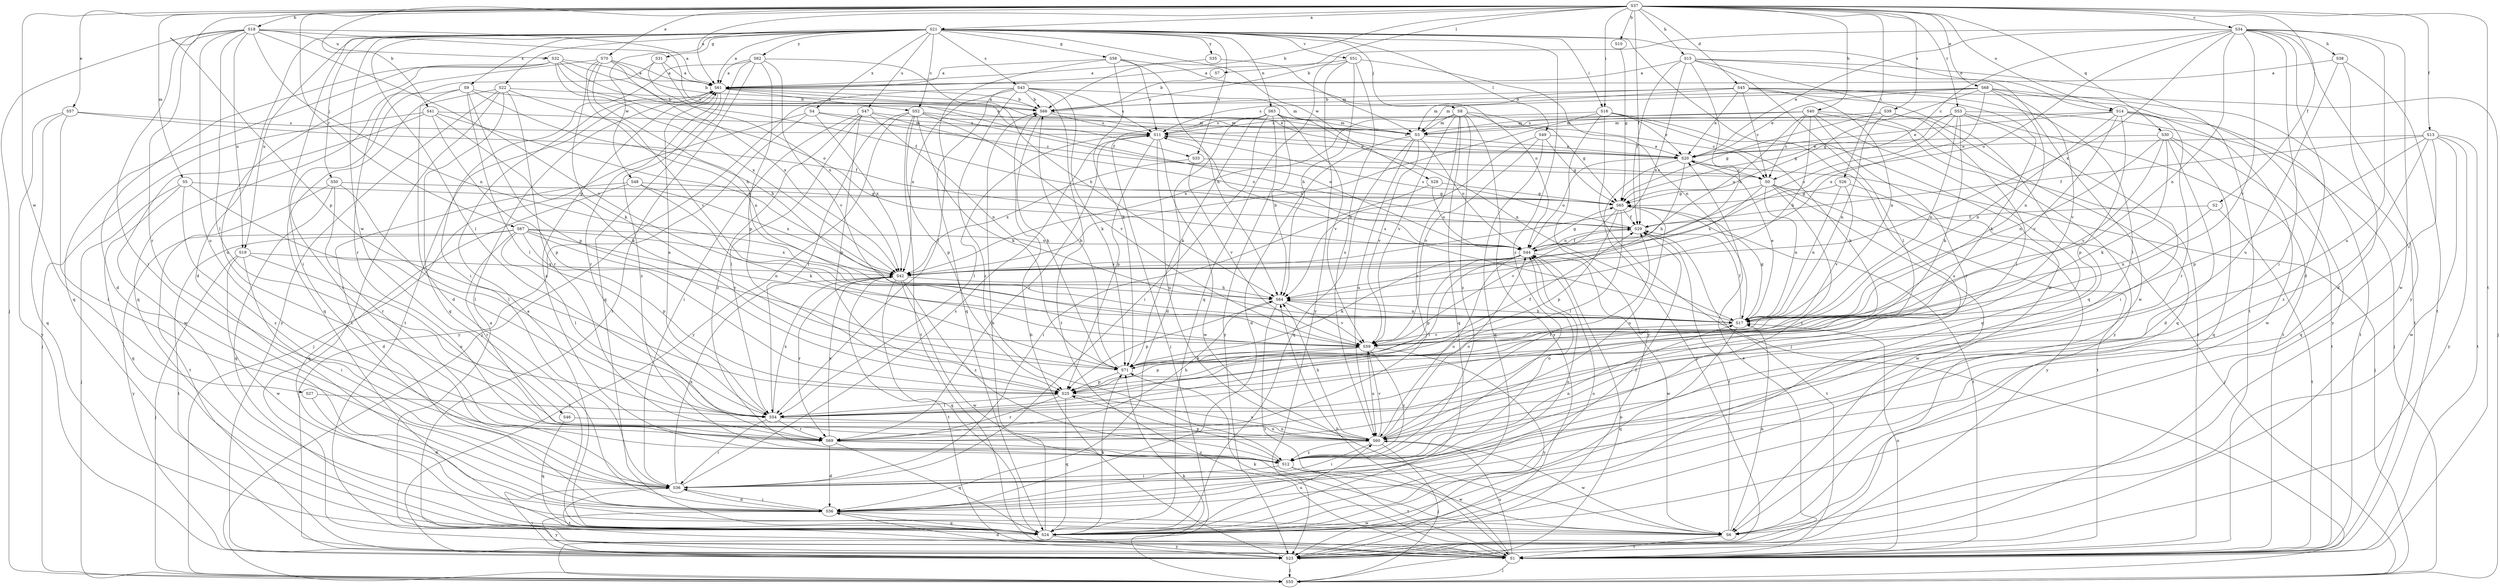 strict digraph  {
S37;
S21;
S61;
S18;
S10;
S41;
S66;
S34;
S52;
S0;
S45;
S56;
S57;
S68;
S70;
S20;
S13;
S2;
S29;
S58;
S31;
S65;
S15;
S40;
S38;
S64;
S26;
S16;
S36;
S50;
S8;
S55;
S71;
S7;
S49;
S54;
S5;
S3;
S63;
S17;
S14;
S44;
S25;
S30;
S24;
S53;
S67;
S69;
S39;
S43;
S11;
S1;
S22;
S47;
S19;
S32;
S60;
S51;
S33;
S59;
S27;
S48;
S28;
S46;
S6;
S4;
S9;
S42;
S62;
S35;
S23;
S12;
S37 -> S21  [label=a];
S37 -> S61  [label=a];
S37 -> S18  [label=b];
S37 -> S10  [label=b];
S37 -> S41  [label=b];
S37 -> S66  [label=b];
S37 -> S34  [label=c];
S37 -> S45  [label=d];
S37 -> S57  [label=e];
S37 -> S68  [label=e];
S37 -> S70  [label=e];
S37 -> S13  [label=f];
S37 -> S2  [label=f];
S37 -> S29  [label=f];
S37 -> S15  [label=h];
S37 -> S40  [label=h];
S37 -> S26  [label=i];
S37 -> S16  [label=i];
S37 -> S7  [label=l];
S37 -> S5  [label=m];
S37 -> S14  [label=o];
S37 -> S25  [label=p];
S37 -> S30  [label=q];
S37 -> S53  [label=r];
S37 -> S67  [label=r];
S37 -> S39  [label=s];
S37 -> S1  [label=t];
S37 -> S27  [label=w];
S21 -> S61  [label=a];
S21 -> S52  [label=c];
S21 -> S56  [label=d];
S21 -> S58  [label=g];
S21 -> S31  [label=g];
S21 -> S16  [label=i];
S21 -> S36  [label=i];
S21 -> S50  [label=j];
S21 -> S8  [label=j];
S21 -> S49  [label=l];
S21 -> S54  [label=l];
S21 -> S63  [label=n];
S21 -> S14  [label=o];
S21 -> S43  [label=s];
S21 -> S22  [label=u];
S21 -> S47  [label=u];
S21 -> S19  [label=u];
S21 -> S51  [label=v];
S21 -> S33  [label=v];
S21 -> S48  [label=w];
S21 -> S28  [label=w];
S21 -> S46  [label=w];
S21 -> S6  [label=w];
S21 -> S4  [label=x];
S21 -> S9  [label=x];
S21 -> S62  [label=y];
S21 -> S35  [label=y];
S21 -> S12  [label=z];
S61 -> S66  [label=b];
S61 -> S52  [label=c];
S61 -> S20  [label=e];
S61 -> S69  [label=r];
S61 -> S1  [label=t];
S61 -> S12  [label=z];
S18 -> S61  [label=a];
S18 -> S36  [label=i];
S18 -> S55  [label=j];
S18 -> S54  [label=l];
S18 -> S17  [label=n];
S18 -> S69  [label=r];
S18 -> S19  [label=u];
S18 -> S32  [label=u];
S18 -> S60  [label=u];
S18 -> S33  [label=v];
S18 -> S59  [label=v];
S10 -> S65  [label=g];
S41 -> S55  [label=j];
S41 -> S71  [label=k];
S41 -> S3  [label=m];
S41 -> S25  [label=p];
S41 -> S6  [label=w];
S41 -> S42  [label=x];
S66 -> S61  [label=a];
S66 -> S20  [label=e];
S66 -> S71  [label=k];
S66 -> S11  [label=s];
S34 -> S66  [label=b];
S34 -> S0  [label=c];
S34 -> S56  [label=d];
S34 -> S20  [label=e];
S34 -> S38  [label=h];
S34 -> S36  [label=i];
S34 -> S17  [label=n];
S34 -> S44  [label=o];
S34 -> S60  [label=u];
S34 -> S59  [label=v];
S34 -> S6  [label=w];
S34 -> S42  [label=x];
S34 -> S23  [label=y];
S52 -> S71  [label=k];
S52 -> S54  [label=l];
S52 -> S3  [label=m];
S52 -> S44  [label=o];
S52 -> S25  [label=p];
S52 -> S1  [label=t];
S52 -> S59  [label=v];
S52 -> S23  [label=y];
S0 -> S65  [label=g];
S0 -> S55  [label=j];
S0 -> S17  [label=n];
S0 -> S1  [label=t];
S0 -> S6  [label=w];
S0 -> S42  [label=x];
S0 -> S12  [label=z];
S45 -> S66  [label=b];
S45 -> S0  [label=c];
S45 -> S20  [label=e];
S45 -> S55  [label=j];
S45 -> S71  [label=k];
S45 -> S54  [label=l];
S45 -> S3  [label=m];
S45 -> S17  [label=n];
S45 -> S11  [label=s];
S56 -> S29  [label=f];
S56 -> S36  [label=i];
S56 -> S44  [label=o];
S56 -> S24  [label=q];
S56 -> S6  [label=w];
S56 -> S23  [label=y];
S57 -> S29  [label=f];
S57 -> S36  [label=i];
S57 -> S24  [label=q];
S57 -> S11  [label=s];
S57 -> S23  [label=y];
S68 -> S66  [label=b];
S68 -> S20  [label=e];
S68 -> S65  [label=g];
S68 -> S3  [label=m];
S68 -> S17  [label=n];
S68 -> S1  [label=t];
S68 -> S59  [label=v];
S68 -> S42  [label=x];
S68 -> S23  [label=y];
S70 -> S61  [label=a];
S70 -> S66  [label=b];
S70 -> S64  [label=h];
S70 -> S71  [label=k];
S70 -> S24  [label=q];
S70 -> S59  [label=v];
S70 -> S42  [label=x];
S20 -> S0  [label=c];
S20 -> S64  [label=h];
S20 -> S55  [label=j];
S20 -> S44  [label=o];
S20 -> S23  [label=y];
S13 -> S20  [label=e];
S13 -> S29  [label=f];
S13 -> S25  [label=p];
S13 -> S24  [label=q];
S13 -> S1  [label=t];
S13 -> S6  [label=w];
S13 -> S23  [label=y];
S13 -> S12  [label=z];
S2 -> S29  [label=f];
S2 -> S17  [label=n];
S2 -> S1  [label=t];
S29 -> S44  [label=o];
S29 -> S11  [label=s];
S29 -> S1  [label=t];
S58 -> S61  [label=a];
S58 -> S64  [label=h];
S58 -> S71  [label=k];
S58 -> S54  [label=l];
S58 -> S44  [label=o];
S58 -> S11  [label=s];
S31 -> S61  [label=a];
S31 -> S29  [label=f];
S31 -> S69  [label=r];
S31 -> S42  [label=x];
S65 -> S29  [label=f];
S65 -> S54  [label=l];
S65 -> S25  [label=p];
S65 -> S1  [label=t];
S65 -> S60  [label=u];
S65 -> S59  [label=v];
S15 -> S61  [label=a];
S15 -> S29  [label=f];
S15 -> S64  [label=h];
S15 -> S54  [label=l];
S15 -> S24  [label=q];
S15 -> S1  [label=t];
S15 -> S6  [label=w];
S15 -> S42  [label=x];
S40 -> S0  [label=c];
S40 -> S64  [label=h];
S40 -> S3  [label=m];
S40 -> S44  [label=o];
S40 -> S24  [label=q];
S40 -> S69  [label=r];
S40 -> S11  [label=s];
S40 -> S1  [label=t];
S40 -> S23  [label=y];
S38 -> S61  [label=a];
S38 -> S56  [label=d];
S38 -> S1  [label=t];
S38 -> S60  [label=u];
S64 -> S17  [label=n];
S64 -> S25  [label=p];
S64 -> S1  [label=t];
S64 -> S59  [label=v];
S26 -> S65  [label=g];
S26 -> S17  [label=n];
S26 -> S59  [label=v];
S26 -> S23  [label=y];
S16 -> S20  [label=e];
S16 -> S55  [label=j];
S16 -> S71  [label=k];
S16 -> S11  [label=s];
S16 -> S60  [label=u];
S16 -> S42  [label=x];
S16 -> S23  [label=y];
S36 -> S56  [label=d];
S36 -> S11  [label=s];
S36 -> S1  [label=t];
S36 -> S42  [label=x];
S50 -> S65  [label=g];
S50 -> S54  [label=l];
S50 -> S24  [label=q];
S50 -> S69  [label=r];
S50 -> S1  [label=t];
S8 -> S0  [label=c];
S8 -> S65  [label=g];
S8 -> S3  [label=m];
S8 -> S24  [label=q];
S8 -> S69  [label=r];
S8 -> S59  [label=v];
S8 -> S42  [label=x];
S8 -> S23  [label=y];
S8 -> S12  [label=z];
S55 -> S71  [label=k];
S55 -> S44  [label=o];
S71 -> S66  [label=b];
S71 -> S29  [label=f];
S71 -> S25  [label=p];
S7 -> S66  [label=b];
S49 -> S20  [label=e];
S49 -> S65  [label=g];
S49 -> S64  [label=h];
S49 -> S24  [label=q];
S49 -> S59  [label=v];
S54 -> S61  [label=a];
S54 -> S36  [label=i];
S54 -> S69  [label=r];
S54 -> S60  [label=u];
S54 -> S42  [label=x];
S5 -> S65  [label=g];
S5 -> S55  [label=j];
S5 -> S54  [label=l];
S5 -> S24  [label=q];
S5 -> S12  [label=z];
S3 -> S56  [label=d];
S3 -> S20  [label=e];
S3 -> S44  [label=o];
S3 -> S24  [label=q];
S3 -> S60  [label=u];
S3 -> S59  [label=v];
S63 -> S56  [label=d];
S63 -> S64  [label=h];
S63 -> S36  [label=i];
S63 -> S55  [label=j];
S63 -> S71  [label=k];
S63 -> S3  [label=m];
S63 -> S17  [label=n];
S63 -> S59  [label=v];
S63 -> S23  [label=y];
S17 -> S20  [label=e];
S17 -> S29  [label=f];
S17 -> S65  [label=g];
S17 -> S64  [label=h];
S17 -> S24  [label=q];
S17 -> S11  [label=s];
S17 -> S59  [label=v];
S14 -> S20  [label=e];
S14 -> S17  [label=n];
S14 -> S25  [label=p];
S14 -> S69  [label=r];
S14 -> S11  [label=s];
S14 -> S1  [label=t];
S14 -> S59  [label=v];
S14 -> S6  [label=w];
S44 -> S29  [label=f];
S44 -> S65  [label=g];
S44 -> S71  [label=k];
S44 -> S54  [label=l];
S44 -> S25  [label=p];
S44 -> S60  [label=u];
S44 -> S6  [label=w];
S44 -> S42  [label=x];
S25 -> S54  [label=l];
S25 -> S24  [label=q];
S25 -> S69  [label=r];
S25 -> S60  [label=u];
S30 -> S56  [label=d];
S30 -> S20  [label=e];
S30 -> S71  [label=k];
S30 -> S17  [label=n];
S30 -> S24  [label=q];
S30 -> S1  [label=t];
S30 -> S59  [label=v];
S24 -> S61  [label=a];
S24 -> S66  [label=b];
S24 -> S71  [label=k];
S24 -> S44  [label=o];
S24 -> S60  [label=u];
S24 -> S23  [label=y];
S53 -> S65  [label=g];
S53 -> S36  [label=i];
S53 -> S55  [label=j];
S53 -> S71  [label=k];
S53 -> S3  [label=m];
S53 -> S17  [label=n];
S53 -> S44  [label=o];
S53 -> S1  [label=t];
S67 -> S54  [label=l];
S67 -> S17  [label=n];
S67 -> S44  [label=o];
S67 -> S25  [label=p];
S67 -> S69  [label=r];
S67 -> S1  [label=t];
S67 -> S59  [label=v];
S67 -> S42  [label=x];
S67 -> S23  [label=y];
S69 -> S56  [label=d];
S69 -> S64  [label=h];
S69 -> S24  [label=q];
S69 -> S42  [label=x];
S69 -> S12  [label=z];
S39 -> S65  [label=g];
S39 -> S54  [label=l];
S39 -> S3  [label=m];
S39 -> S17  [label=n];
S39 -> S24  [label=q];
S43 -> S66  [label=b];
S43 -> S55  [label=j];
S43 -> S71  [label=k];
S43 -> S3  [label=m];
S43 -> S24  [label=q];
S43 -> S11  [label=s];
S43 -> S1  [label=t];
S43 -> S42  [label=x];
S43 -> S12  [label=z];
S11 -> S20  [label=e];
S11 -> S54  [label=l];
S11 -> S25  [label=p];
S11 -> S69  [label=r];
S11 -> S60  [label=u];
S11 -> S6  [label=w];
S1 -> S61  [label=a];
S1 -> S64  [label=h];
S1 -> S55  [label=j];
S1 -> S71  [label=k];
S1 -> S17  [label=n];
S1 -> S60  [label=u];
S22 -> S66  [label=b];
S22 -> S56  [label=d];
S22 -> S17  [label=n];
S22 -> S24  [label=q];
S22 -> S69  [label=r];
S22 -> S1  [label=t];
S22 -> S23  [label=y];
S47 -> S36  [label=i];
S47 -> S54  [label=l];
S47 -> S3  [label=m];
S47 -> S17  [label=n];
S47 -> S44  [label=o];
S47 -> S25  [label=p];
S47 -> S12  [label=z];
S19 -> S36  [label=i];
S19 -> S55  [label=j];
S19 -> S60  [label=u];
S19 -> S6  [label=w];
S19 -> S42  [label=x];
S32 -> S61  [label=a];
S32 -> S56  [label=d];
S32 -> S20  [label=e];
S32 -> S29  [label=f];
S32 -> S44  [label=o];
S32 -> S24  [label=q];
S32 -> S60  [label=u];
S32 -> S42  [label=x];
S60 -> S29  [label=f];
S60 -> S64  [label=h];
S60 -> S36  [label=i];
S60 -> S55  [label=j];
S60 -> S44  [label=o];
S60 -> S59  [label=v];
S60 -> S6  [label=w];
S60 -> S12  [label=z];
S51 -> S61  [label=a];
S51 -> S64  [label=h];
S51 -> S17  [label=n];
S51 -> S24  [label=q];
S51 -> S60  [label=u];
S51 -> S23  [label=y];
S33 -> S0  [label=c];
S33 -> S59  [label=v];
S33 -> S42  [label=x];
S59 -> S71  [label=k];
S59 -> S25  [label=p];
S59 -> S60  [label=u];
S59 -> S23  [label=y];
S59 -> S12  [label=z];
S27 -> S56  [label=d];
S27 -> S54  [label=l];
S48 -> S56  [label=d];
S48 -> S65  [label=g];
S48 -> S71  [label=k];
S48 -> S24  [label=q];
S48 -> S42  [label=x];
S28 -> S65  [label=g];
S28 -> S36  [label=i];
S28 -> S44  [label=o];
S46 -> S24  [label=q];
S46 -> S60  [label=u];
S6 -> S29  [label=f];
S6 -> S17  [label=n];
S6 -> S1  [label=t];
S4 -> S0  [label=c];
S4 -> S55  [label=j];
S4 -> S11  [label=s];
S4 -> S42  [label=x];
S4 -> S23  [label=y];
S9 -> S66  [label=b];
S9 -> S64  [label=h];
S9 -> S36  [label=i];
S9 -> S54  [label=l];
S9 -> S25  [label=p];
S9 -> S24  [label=q];
S42 -> S64  [label=h];
S42 -> S24  [label=q];
S42 -> S69  [label=r];
S42 -> S1  [label=t];
S42 -> S6  [label=w];
S42 -> S12  [label=z];
S62 -> S61  [label=a];
S62 -> S64  [label=h];
S62 -> S36  [label=i];
S62 -> S25  [label=p];
S62 -> S24  [label=q];
S62 -> S1  [label=t];
S62 -> S59  [label=v];
S35 -> S61  [label=a];
S35 -> S3  [label=m];
S23 -> S66  [label=b];
S23 -> S56  [label=d];
S23 -> S20  [label=e];
S23 -> S36  [label=i];
S23 -> S55  [label=j];
S12 -> S61  [label=a];
S12 -> S36  [label=i];
S12 -> S17  [label=n];
S12 -> S44  [label=o];
S12 -> S25  [label=p];
S12 -> S1  [label=t];
S12 -> S6  [label=w];
}
